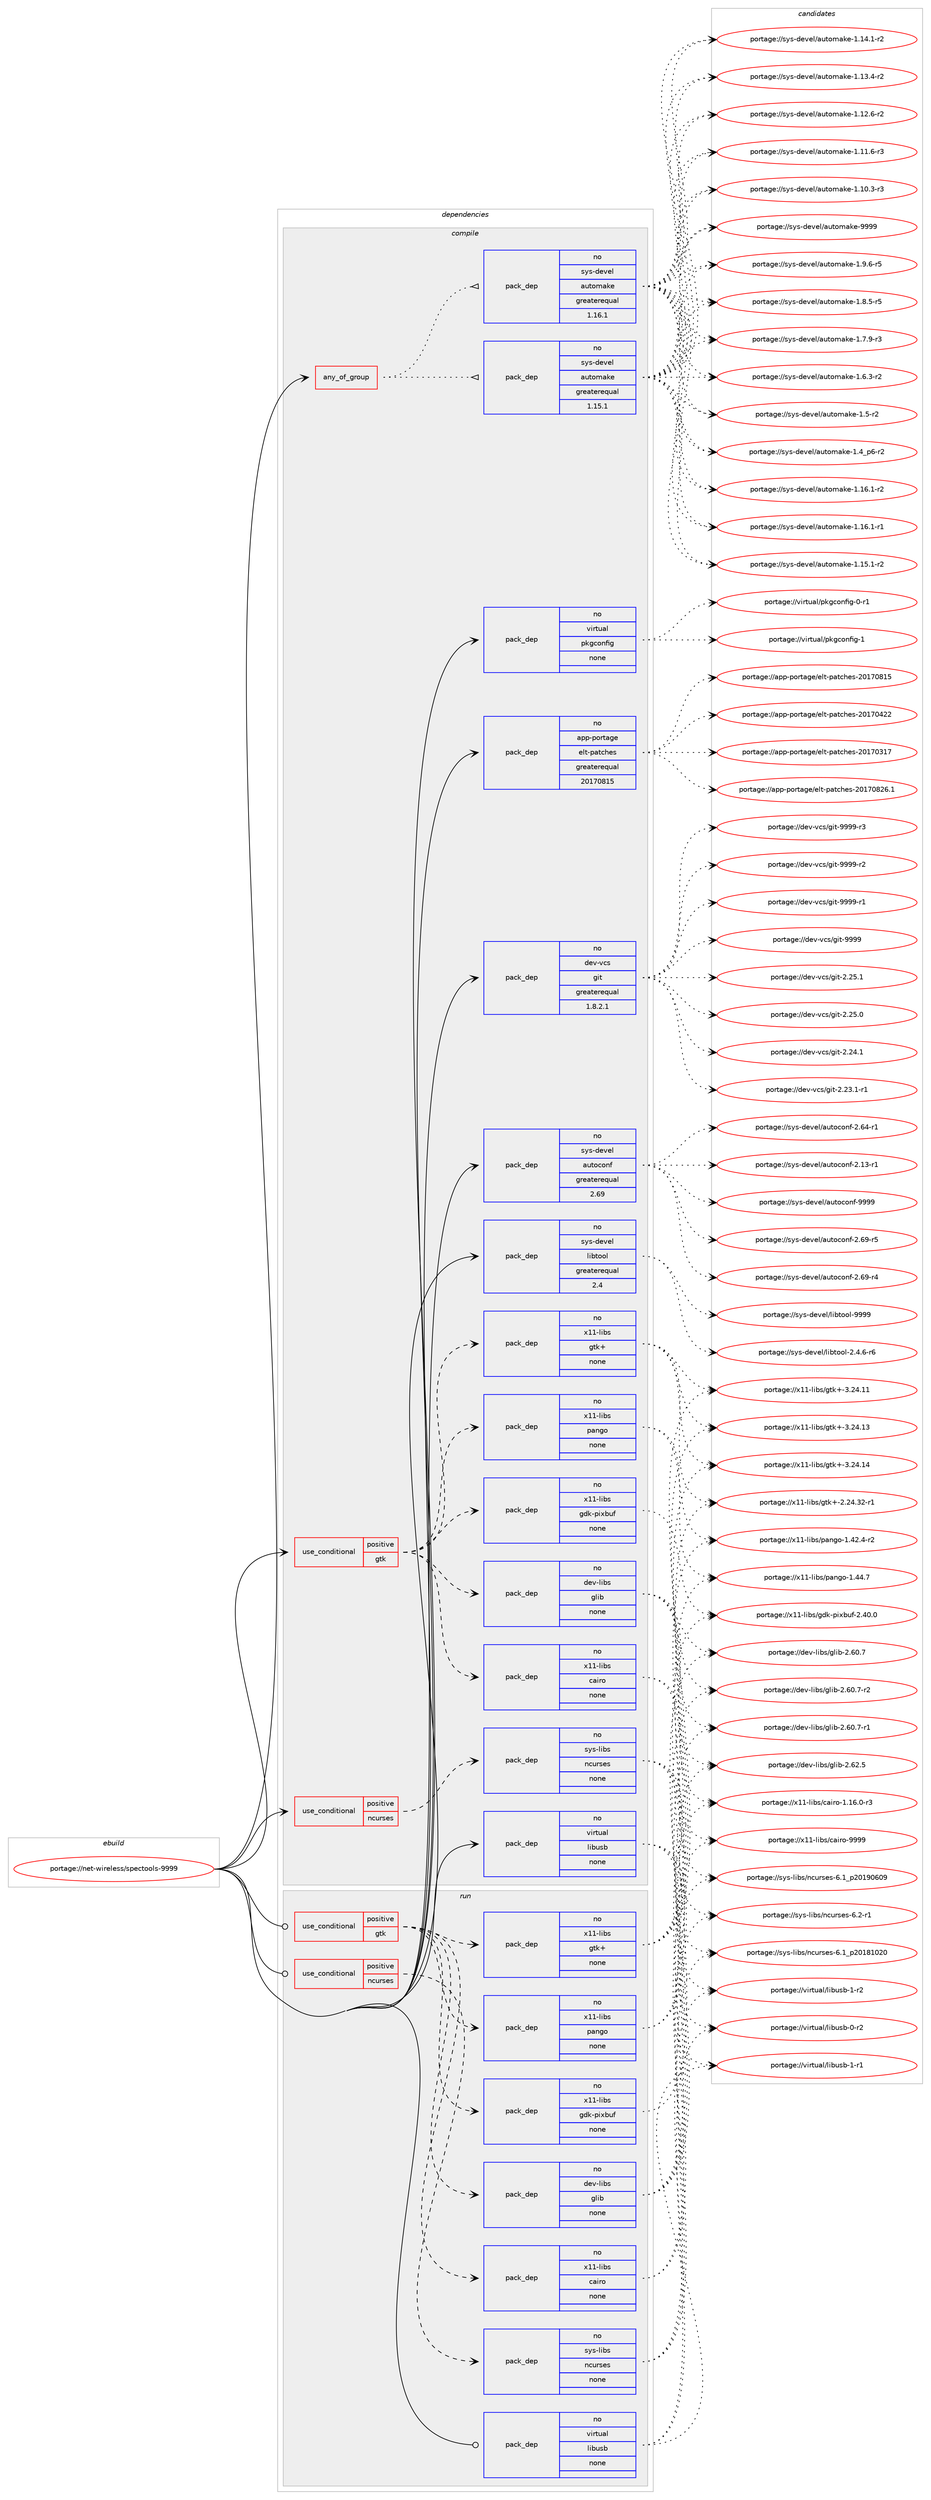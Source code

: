 digraph prolog {

# *************
# Graph options
# *************

newrank=true;
concentrate=true;
compound=true;
graph [rankdir=LR,fontname=Helvetica,fontsize=10,ranksep=1.5];#, ranksep=2.5, nodesep=0.2];
edge  [arrowhead=vee];
node  [fontname=Helvetica,fontsize=10];

# **********
# The ebuild
# **********

subgraph cluster_leftcol {
color=gray;
rank=same;
label=<<i>ebuild</i>>;
id [label="portage://net-wireless/spectools-9999", color=red, width=4, href="../net-wireless/spectools-9999.svg"];
}

# ****************
# The dependencies
# ****************

subgraph cluster_midcol {
color=gray;
label=<<i>dependencies</i>>;
subgraph cluster_compile {
fillcolor="#eeeeee";
style=filled;
label=<<i>compile</i>>;
subgraph any985 {
dependency46397 [label=<<TABLE BORDER="0" CELLBORDER="1" CELLSPACING="0" CELLPADDING="4"><TR><TD CELLPADDING="10">any_of_group</TD></TR></TABLE>>, shape=none, color=red];subgraph pack37123 {
dependency46398 [label=<<TABLE BORDER="0" CELLBORDER="1" CELLSPACING="0" CELLPADDING="4" WIDTH="220"><TR><TD ROWSPAN="6" CELLPADDING="30">pack_dep</TD></TR><TR><TD WIDTH="110">no</TD></TR><TR><TD>sys-devel</TD></TR><TR><TD>automake</TD></TR><TR><TD>greaterequal</TD></TR><TR><TD>1.16.1</TD></TR></TABLE>>, shape=none, color=blue];
}
dependency46397:e -> dependency46398:w [weight=20,style="dotted",arrowhead="oinv"];
subgraph pack37124 {
dependency46399 [label=<<TABLE BORDER="0" CELLBORDER="1" CELLSPACING="0" CELLPADDING="4" WIDTH="220"><TR><TD ROWSPAN="6" CELLPADDING="30">pack_dep</TD></TR><TR><TD WIDTH="110">no</TD></TR><TR><TD>sys-devel</TD></TR><TR><TD>automake</TD></TR><TR><TD>greaterequal</TD></TR><TR><TD>1.15.1</TD></TR></TABLE>>, shape=none, color=blue];
}
dependency46397:e -> dependency46399:w [weight=20,style="dotted",arrowhead="oinv"];
}
id:e -> dependency46397:w [weight=20,style="solid",arrowhead="vee"];
subgraph cond8285 {
dependency46400 [label=<<TABLE BORDER="0" CELLBORDER="1" CELLSPACING="0" CELLPADDING="4"><TR><TD ROWSPAN="3" CELLPADDING="10">use_conditional</TD></TR><TR><TD>positive</TD></TR><TR><TD>gtk</TD></TR></TABLE>>, shape=none, color=red];
subgraph pack37125 {
dependency46401 [label=<<TABLE BORDER="0" CELLBORDER="1" CELLSPACING="0" CELLPADDING="4" WIDTH="220"><TR><TD ROWSPAN="6" CELLPADDING="30">pack_dep</TD></TR><TR><TD WIDTH="110">no</TD></TR><TR><TD>x11-libs</TD></TR><TR><TD>gtk+</TD></TR><TR><TD>none</TD></TR><TR><TD></TD></TR></TABLE>>, shape=none, color=blue];
}
dependency46400:e -> dependency46401:w [weight=20,style="dashed",arrowhead="vee"];
subgraph pack37126 {
dependency46402 [label=<<TABLE BORDER="0" CELLBORDER="1" CELLSPACING="0" CELLPADDING="4" WIDTH="220"><TR><TD ROWSPAN="6" CELLPADDING="30">pack_dep</TD></TR><TR><TD WIDTH="110">no</TD></TR><TR><TD>x11-libs</TD></TR><TR><TD>cairo</TD></TR><TR><TD>none</TD></TR><TR><TD></TD></TR></TABLE>>, shape=none, color=blue];
}
dependency46400:e -> dependency46402:w [weight=20,style="dashed",arrowhead="vee"];
subgraph pack37127 {
dependency46403 [label=<<TABLE BORDER="0" CELLBORDER="1" CELLSPACING="0" CELLPADDING="4" WIDTH="220"><TR><TD ROWSPAN="6" CELLPADDING="30">pack_dep</TD></TR><TR><TD WIDTH="110">no</TD></TR><TR><TD>x11-libs</TD></TR><TR><TD>gdk-pixbuf</TD></TR><TR><TD>none</TD></TR><TR><TD></TD></TR></TABLE>>, shape=none, color=blue];
}
dependency46400:e -> dependency46403:w [weight=20,style="dashed",arrowhead="vee"];
subgraph pack37128 {
dependency46404 [label=<<TABLE BORDER="0" CELLBORDER="1" CELLSPACING="0" CELLPADDING="4" WIDTH="220"><TR><TD ROWSPAN="6" CELLPADDING="30">pack_dep</TD></TR><TR><TD WIDTH="110">no</TD></TR><TR><TD>x11-libs</TD></TR><TR><TD>pango</TD></TR><TR><TD>none</TD></TR><TR><TD></TD></TR></TABLE>>, shape=none, color=blue];
}
dependency46400:e -> dependency46404:w [weight=20,style="dashed",arrowhead="vee"];
subgraph pack37129 {
dependency46405 [label=<<TABLE BORDER="0" CELLBORDER="1" CELLSPACING="0" CELLPADDING="4" WIDTH="220"><TR><TD ROWSPAN="6" CELLPADDING="30">pack_dep</TD></TR><TR><TD WIDTH="110">no</TD></TR><TR><TD>dev-libs</TD></TR><TR><TD>glib</TD></TR><TR><TD>none</TD></TR><TR><TD></TD></TR></TABLE>>, shape=none, color=blue];
}
dependency46400:e -> dependency46405:w [weight=20,style="dashed",arrowhead="vee"];
}
id:e -> dependency46400:w [weight=20,style="solid",arrowhead="vee"];
subgraph cond8286 {
dependency46406 [label=<<TABLE BORDER="0" CELLBORDER="1" CELLSPACING="0" CELLPADDING="4"><TR><TD ROWSPAN="3" CELLPADDING="10">use_conditional</TD></TR><TR><TD>positive</TD></TR><TR><TD>ncurses</TD></TR></TABLE>>, shape=none, color=red];
subgraph pack37130 {
dependency46407 [label=<<TABLE BORDER="0" CELLBORDER="1" CELLSPACING="0" CELLPADDING="4" WIDTH="220"><TR><TD ROWSPAN="6" CELLPADDING="30">pack_dep</TD></TR><TR><TD WIDTH="110">no</TD></TR><TR><TD>sys-libs</TD></TR><TR><TD>ncurses</TD></TR><TR><TD>none</TD></TR><TR><TD></TD></TR></TABLE>>, shape=none, color=blue];
}
dependency46406:e -> dependency46407:w [weight=20,style="dashed",arrowhead="vee"];
}
id:e -> dependency46406:w [weight=20,style="solid",arrowhead="vee"];
subgraph pack37131 {
dependency46408 [label=<<TABLE BORDER="0" CELLBORDER="1" CELLSPACING="0" CELLPADDING="4" WIDTH="220"><TR><TD ROWSPAN="6" CELLPADDING="30">pack_dep</TD></TR><TR><TD WIDTH="110">no</TD></TR><TR><TD>app-portage</TD></TR><TR><TD>elt-patches</TD></TR><TR><TD>greaterequal</TD></TR><TR><TD>20170815</TD></TR></TABLE>>, shape=none, color=blue];
}
id:e -> dependency46408:w [weight=20,style="solid",arrowhead="vee"];
subgraph pack37132 {
dependency46409 [label=<<TABLE BORDER="0" CELLBORDER="1" CELLSPACING="0" CELLPADDING="4" WIDTH="220"><TR><TD ROWSPAN="6" CELLPADDING="30">pack_dep</TD></TR><TR><TD WIDTH="110">no</TD></TR><TR><TD>dev-vcs</TD></TR><TR><TD>git</TD></TR><TR><TD>greaterequal</TD></TR><TR><TD>1.8.2.1</TD></TR></TABLE>>, shape=none, color=blue];
}
id:e -> dependency46409:w [weight=20,style="solid",arrowhead="vee"];
subgraph pack37133 {
dependency46410 [label=<<TABLE BORDER="0" CELLBORDER="1" CELLSPACING="0" CELLPADDING="4" WIDTH="220"><TR><TD ROWSPAN="6" CELLPADDING="30">pack_dep</TD></TR><TR><TD WIDTH="110">no</TD></TR><TR><TD>sys-devel</TD></TR><TR><TD>autoconf</TD></TR><TR><TD>greaterequal</TD></TR><TR><TD>2.69</TD></TR></TABLE>>, shape=none, color=blue];
}
id:e -> dependency46410:w [weight=20,style="solid",arrowhead="vee"];
subgraph pack37134 {
dependency46411 [label=<<TABLE BORDER="0" CELLBORDER="1" CELLSPACING="0" CELLPADDING="4" WIDTH="220"><TR><TD ROWSPAN="6" CELLPADDING="30">pack_dep</TD></TR><TR><TD WIDTH="110">no</TD></TR><TR><TD>sys-devel</TD></TR><TR><TD>libtool</TD></TR><TR><TD>greaterequal</TD></TR><TR><TD>2.4</TD></TR></TABLE>>, shape=none, color=blue];
}
id:e -> dependency46411:w [weight=20,style="solid",arrowhead="vee"];
subgraph pack37135 {
dependency46412 [label=<<TABLE BORDER="0" CELLBORDER="1" CELLSPACING="0" CELLPADDING="4" WIDTH="220"><TR><TD ROWSPAN="6" CELLPADDING="30">pack_dep</TD></TR><TR><TD WIDTH="110">no</TD></TR><TR><TD>virtual</TD></TR><TR><TD>libusb</TD></TR><TR><TD>none</TD></TR><TR><TD></TD></TR></TABLE>>, shape=none, color=blue];
}
id:e -> dependency46412:w [weight=20,style="solid",arrowhead="vee"];
subgraph pack37136 {
dependency46413 [label=<<TABLE BORDER="0" CELLBORDER="1" CELLSPACING="0" CELLPADDING="4" WIDTH="220"><TR><TD ROWSPAN="6" CELLPADDING="30">pack_dep</TD></TR><TR><TD WIDTH="110">no</TD></TR><TR><TD>virtual</TD></TR><TR><TD>pkgconfig</TD></TR><TR><TD>none</TD></TR><TR><TD></TD></TR></TABLE>>, shape=none, color=blue];
}
id:e -> dependency46413:w [weight=20,style="solid",arrowhead="vee"];
}
subgraph cluster_compileandrun {
fillcolor="#eeeeee";
style=filled;
label=<<i>compile and run</i>>;
}
subgraph cluster_run {
fillcolor="#eeeeee";
style=filled;
label=<<i>run</i>>;
subgraph cond8287 {
dependency46414 [label=<<TABLE BORDER="0" CELLBORDER="1" CELLSPACING="0" CELLPADDING="4"><TR><TD ROWSPAN="3" CELLPADDING="10">use_conditional</TD></TR><TR><TD>positive</TD></TR><TR><TD>gtk</TD></TR></TABLE>>, shape=none, color=red];
subgraph pack37137 {
dependency46415 [label=<<TABLE BORDER="0" CELLBORDER="1" CELLSPACING="0" CELLPADDING="4" WIDTH="220"><TR><TD ROWSPAN="6" CELLPADDING="30">pack_dep</TD></TR><TR><TD WIDTH="110">no</TD></TR><TR><TD>x11-libs</TD></TR><TR><TD>gtk+</TD></TR><TR><TD>none</TD></TR><TR><TD></TD></TR></TABLE>>, shape=none, color=blue];
}
dependency46414:e -> dependency46415:w [weight=20,style="dashed",arrowhead="vee"];
subgraph pack37138 {
dependency46416 [label=<<TABLE BORDER="0" CELLBORDER="1" CELLSPACING="0" CELLPADDING="4" WIDTH="220"><TR><TD ROWSPAN="6" CELLPADDING="30">pack_dep</TD></TR><TR><TD WIDTH="110">no</TD></TR><TR><TD>x11-libs</TD></TR><TR><TD>cairo</TD></TR><TR><TD>none</TD></TR><TR><TD></TD></TR></TABLE>>, shape=none, color=blue];
}
dependency46414:e -> dependency46416:w [weight=20,style="dashed",arrowhead="vee"];
subgraph pack37139 {
dependency46417 [label=<<TABLE BORDER="0" CELLBORDER="1" CELLSPACING="0" CELLPADDING="4" WIDTH="220"><TR><TD ROWSPAN="6" CELLPADDING="30">pack_dep</TD></TR><TR><TD WIDTH="110">no</TD></TR><TR><TD>x11-libs</TD></TR><TR><TD>gdk-pixbuf</TD></TR><TR><TD>none</TD></TR><TR><TD></TD></TR></TABLE>>, shape=none, color=blue];
}
dependency46414:e -> dependency46417:w [weight=20,style="dashed",arrowhead="vee"];
subgraph pack37140 {
dependency46418 [label=<<TABLE BORDER="0" CELLBORDER="1" CELLSPACING="0" CELLPADDING="4" WIDTH="220"><TR><TD ROWSPAN="6" CELLPADDING="30">pack_dep</TD></TR><TR><TD WIDTH="110">no</TD></TR><TR><TD>x11-libs</TD></TR><TR><TD>pango</TD></TR><TR><TD>none</TD></TR><TR><TD></TD></TR></TABLE>>, shape=none, color=blue];
}
dependency46414:e -> dependency46418:w [weight=20,style="dashed",arrowhead="vee"];
subgraph pack37141 {
dependency46419 [label=<<TABLE BORDER="0" CELLBORDER="1" CELLSPACING="0" CELLPADDING="4" WIDTH="220"><TR><TD ROWSPAN="6" CELLPADDING="30">pack_dep</TD></TR><TR><TD WIDTH="110">no</TD></TR><TR><TD>dev-libs</TD></TR><TR><TD>glib</TD></TR><TR><TD>none</TD></TR><TR><TD></TD></TR></TABLE>>, shape=none, color=blue];
}
dependency46414:e -> dependency46419:w [weight=20,style="dashed",arrowhead="vee"];
}
id:e -> dependency46414:w [weight=20,style="solid",arrowhead="odot"];
subgraph cond8288 {
dependency46420 [label=<<TABLE BORDER="0" CELLBORDER="1" CELLSPACING="0" CELLPADDING="4"><TR><TD ROWSPAN="3" CELLPADDING="10">use_conditional</TD></TR><TR><TD>positive</TD></TR><TR><TD>ncurses</TD></TR></TABLE>>, shape=none, color=red];
subgraph pack37142 {
dependency46421 [label=<<TABLE BORDER="0" CELLBORDER="1" CELLSPACING="0" CELLPADDING="4" WIDTH="220"><TR><TD ROWSPAN="6" CELLPADDING="30">pack_dep</TD></TR><TR><TD WIDTH="110">no</TD></TR><TR><TD>sys-libs</TD></TR><TR><TD>ncurses</TD></TR><TR><TD>none</TD></TR><TR><TD></TD></TR></TABLE>>, shape=none, color=blue];
}
dependency46420:e -> dependency46421:w [weight=20,style="dashed",arrowhead="vee"];
}
id:e -> dependency46420:w [weight=20,style="solid",arrowhead="odot"];
subgraph pack37143 {
dependency46422 [label=<<TABLE BORDER="0" CELLBORDER="1" CELLSPACING="0" CELLPADDING="4" WIDTH="220"><TR><TD ROWSPAN="6" CELLPADDING="30">pack_dep</TD></TR><TR><TD WIDTH="110">no</TD></TR><TR><TD>virtual</TD></TR><TR><TD>libusb</TD></TR><TR><TD>none</TD></TR><TR><TD></TD></TR></TABLE>>, shape=none, color=blue];
}
id:e -> dependency46422:w [weight=20,style="solid",arrowhead="odot"];
}
}

# **************
# The candidates
# **************

subgraph cluster_choices {
rank=same;
color=gray;
label=<<i>candidates</i>>;

subgraph choice37123 {
color=black;
nodesep=1;
choice115121115451001011181011084797117116111109971071014557575757 [label="portage://sys-devel/automake-9999", color=red, width=4,href="../sys-devel/automake-9999.svg"];
choice115121115451001011181011084797117116111109971071014549465746544511453 [label="portage://sys-devel/automake-1.9.6-r5", color=red, width=4,href="../sys-devel/automake-1.9.6-r5.svg"];
choice115121115451001011181011084797117116111109971071014549465646534511453 [label="portage://sys-devel/automake-1.8.5-r5", color=red, width=4,href="../sys-devel/automake-1.8.5-r5.svg"];
choice115121115451001011181011084797117116111109971071014549465546574511451 [label="portage://sys-devel/automake-1.7.9-r3", color=red, width=4,href="../sys-devel/automake-1.7.9-r3.svg"];
choice115121115451001011181011084797117116111109971071014549465446514511450 [label="portage://sys-devel/automake-1.6.3-r2", color=red, width=4,href="../sys-devel/automake-1.6.3-r2.svg"];
choice11512111545100101118101108479711711611110997107101454946534511450 [label="portage://sys-devel/automake-1.5-r2", color=red, width=4,href="../sys-devel/automake-1.5-r2.svg"];
choice115121115451001011181011084797117116111109971071014549465295112544511450 [label="portage://sys-devel/automake-1.4_p6-r2", color=red, width=4,href="../sys-devel/automake-1.4_p6-r2.svg"];
choice11512111545100101118101108479711711611110997107101454946495446494511450 [label="portage://sys-devel/automake-1.16.1-r2", color=red, width=4,href="../sys-devel/automake-1.16.1-r2.svg"];
choice11512111545100101118101108479711711611110997107101454946495446494511449 [label="portage://sys-devel/automake-1.16.1-r1", color=red, width=4,href="../sys-devel/automake-1.16.1-r1.svg"];
choice11512111545100101118101108479711711611110997107101454946495346494511450 [label="portage://sys-devel/automake-1.15.1-r2", color=red, width=4,href="../sys-devel/automake-1.15.1-r2.svg"];
choice11512111545100101118101108479711711611110997107101454946495246494511450 [label="portage://sys-devel/automake-1.14.1-r2", color=red, width=4,href="../sys-devel/automake-1.14.1-r2.svg"];
choice11512111545100101118101108479711711611110997107101454946495146524511450 [label="portage://sys-devel/automake-1.13.4-r2", color=red, width=4,href="../sys-devel/automake-1.13.4-r2.svg"];
choice11512111545100101118101108479711711611110997107101454946495046544511450 [label="portage://sys-devel/automake-1.12.6-r2", color=red, width=4,href="../sys-devel/automake-1.12.6-r2.svg"];
choice11512111545100101118101108479711711611110997107101454946494946544511451 [label="portage://sys-devel/automake-1.11.6-r3", color=red, width=4,href="../sys-devel/automake-1.11.6-r3.svg"];
choice11512111545100101118101108479711711611110997107101454946494846514511451 [label="portage://sys-devel/automake-1.10.3-r3", color=red, width=4,href="../sys-devel/automake-1.10.3-r3.svg"];
dependency46398:e -> choice115121115451001011181011084797117116111109971071014557575757:w [style=dotted,weight="100"];
dependency46398:e -> choice115121115451001011181011084797117116111109971071014549465746544511453:w [style=dotted,weight="100"];
dependency46398:e -> choice115121115451001011181011084797117116111109971071014549465646534511453:w [style=dotted,weight="100"];
dependency46398:e -> choice115121115451001011181011084797117116111109971071014549465546574511451:w [style=dotted,weight="100"];
dependency46398:e -> choice115121115451001011181011084797117116111109971071014549465446514511450:w [style=dotted,weight="100"];
dependency46398:e -> choice11512111545100101118101108479711711611110997107101454946534511450:w [style=dotted,weight="100"];
dependency46398:e -> choice115121115451001011181011084797117116111109971071014549465295112544511450:w [style=dotted,weight="100"];
dependency46398:e -> choice11512111545100101118101108479711711611110997107101454946495446494511450:w [style=dotted,weight="100"];
dependency46398:e -> choice11512111545100101118101108479711711611110997107101454946495446494511449:w [style=dotted,weight="100"];
dependency46398:e -> choice11512111545100101118101108479711711611110997107101454946495346494511450:w [style=dotted,weight="100"];
dependency46398:e -> choice11512111545100101118101108479711711611110997107101454946495246494511450:w [style=dotted,weight="100"];
dependency46398:e -> choice11512111545100101118101108479711711611110997107101454946495146524511450:w [style=dotted,weight="100"];
dependency46398:e -> choice11512111545100101118101108479711711611110997107101454946495046544511450:w [style=dotted,weight="100"];
dependency46398:e -> choice11512111545100101118101108479711711611110997107101454946494946544511451:w [style=dotted,weight="100"];
dependency46398:e -> choice11512111545100101118101108479711711611110997107101454946494846514511451:w [style=dotted,weight="100"];
}
subgraph choice37124 {
color=black;
nodesep=1;
choice115121115451001011181011084797117116111109971071014557575757 [label="portage://sys-devel/automake-9999", color=red, width=4,href="../sys-devel/automake-9999.svg"];
choice115121115451001011181011084797117116111109971071014549465746544511453 [label="portage://sys-devel/automake-1.9.6-r5", color=red, width=4,href="../sys-devel/automake-1.9.6-r5.svg"];
choice115121115451001011181011084797117116111109971071014549465646534511453 [label="portage://sys-devel/automake-1.8.5-r5", color=red, width=4,href="../sys-devel/automake-1.8.5-r5.svg"];
choice115121115451001011181011084797117116111109971071014549465546574511451 [label="portage://sys-devel/automake-1.7.9-r3", color=red, width=4,href="../sys-devel/automake-1.7.9-r3.svg"];
choice115121115451001011181011084797117116111109971071014549465446514511450 [label="portage://sys-devel/automake-1.6.3-r2", color=red, width=4,href="../sys-devel/automake-1.6.3-r2.svg"];
choice11512111545100101118101108479711711611110997107101454946534511450 [label="portage://sys-devel/automake-1.5-r2", color=red, width=4,href="../sys-devel/automake-1.5-r2.svg"];
choice115121115451001011181011084797117116111109971071014549465295112544511450 [label="portage://sys-devel/automake-1.4_p6-r2", color=red, width=4,href="../sys-devel/automake-1.4_p6-r2.svg"];
choice11512111545100101118101108479711711611110997107101454946495446494511450 [label="portage://sys-devel/automake-1.16.1-r2", color=red, width=4,href="../sys-devel/automake-1.16.1-r2.svg"];
choice11512111545100101118101108479711711611110997107101454946495446494511449 [label="portage://sys-devel/automake-1.16.1-r1", color=red, width=4,href="../sys-devel/automake-1.16.1-r1.svg"];
choice11512111545100101118101108479711711611110997107101454946495346494511450 [label="portage://sys-devel/automake-1.15.1-r2", color=red, width=4,href="../sys-devel/automake-1.15.1-r2.svg"];
choice11512111545100101118101108479711711611110997107101454946495246494511450 [label="portage://sys-devel/automake-1.14.1-r2", color=red, width=4,href="../sys-devel/automake-1.14.1-r2.svg"];
choice11512111545100101118101108479711711611110997107101454946495146524511450 [label="portage://sys-devel/automake-1.13.4-r2", color=red, width=4,href="../sys-devel/automake-1.13.4-r2.svg"];
choice11512111545100101118101108479711711611110997107101454946495046544511450 [label="portage://sys-devel/automake-1.12.6-r2", color=red, width=4,href="../sys-devel/automake-1.12.6-r2.svg"];
choice11512111545100101118101108479711711611110997107101454946494946544511451 [label="portage://sys-devel/automake-1.11.6-r3", color=red, width=4,href="../sys-devel/automake-1.11.6-r3.svg"];
choice11512111545100101118101108479711711611110997107101454946494846514511451 [label="portage://sys-devel/automake-1.10.3-r3", color=red, width=4,href="../sys-devel/automake-1.10.3-r3.svg"];
dependency46399:e -> choice115121115451001011181011084797117116111109971071014557575757:w [style=dotted,weight="100"];
dependency46399:e -> choice115121115451001011181011084797117116111109971071014549465746544511453:w [style=dotted,weight="100"];
dependency46399:e -> choice115121115451001011181011084797117116111109971071014549465646534511453:w [style=dotted,weight="100"];
dependency46399:e -> choice115121115451001011181011084797117116111109971071014549465546574511451:w [style=dotted,weight="100"];
dependency46399:e -> choice115121115451001011181011084797117116111109971071014549465446514511450:w [style=dotted,weight="100"];
dependency46399:e -> choice11512111545100101118101108479711711611110997107101454946534511450:w [style=dotted,weight="100"];
dependency46399:e -> choice115121115451001011181011084797117116111109971071014549465295112544511450:w [style=dotted,weight="100"];
dependency46399:e -> choice11512111545100101118101108479711711611110997107101454946495446494511450:w [style=dotted,weight="100"];
dependency46399:e -> choice11512111545100101118101108479711711611110997107101454946495446494511449:w [style=dotted,weight="100"];
dependency46399:e -> choice11512111545100101118101108479711711611110997107101454946495346494511450:w [style=dotted,weight="100"];
dependency46399:e -> choice11512111545100101118101108479711711611110997107101454946495246494511450:w [style=dotted,weight="100"];
dependency46399:e -> choice11512111545100101118101108479711711611110997107101454946495146524511450:w [style=dotted,weight="100"];
dependency46399:e -> choice11512111545100101118101108479711711611110997107101454946495046544511450:w [style=dotted,weight="100"];
dependency46399:e -> choice11512111545100101118101108479711711611110997107101454946494946544511451:w [style=dotted,weight="100"];
dependency46399:e -> choice11512111545100101118101108479711711611110997107101454946494846514511451:w [style=dotted,weight="100"];
}
subgraph choice37125 {
color=black;
nodesep=1;
choice1204949451081059811547103116107434551465052464952 [label="portage://x11-libs/gtk+-3.24.14", color=red, width=4,href="../x11-libs/gtk+-3.24.14.svg"];
choice1204949451081059811547103116107434551465052464951 [label="portage://x11-libs/gtk+-3.24.13", color=red, width=4,href="../x11-libs/gtk+-3.24.13.svg"];
choice1204949451081059811547103116107434551465052464949 [label="portage://x11-libs/gtk+-3.24.11", color=red, width=4,href="../x11-libs/gtk+-3.24.11.svg"];
choice12049494510810598115471031161074345504650524651504511449 [label="portage://x11-libs/gtk+-2.24.32-r1", color=red, width=4,href="../x11-libs/gtk+-2.24.32-r1.svg"];
dependency46401:e -> choice1204949451081059811547103116107434551465052464952:w [style=dotted,weight="100"];
dependency46401:e -> choice1204949451081059811547103116107434551465052464951:w [style=dotted,weight="100"];
dependency46401:e -> choice1204949451081059811547103116107434551465052464949:w [style=dotted,weight="100"];
dependency46401:e -> choice12049494510810598115471031161074345504650524651504511449:w [style=dotted,weight="100"];
}
subgraph choice37126 {
color=black;
nodesep=1;
choice120494945108105981154799971051141114557575757 [label="portage://x11-libs/cairo-9999", color=red, width=4,href="../x11-libs/cairo-9999.svg"];
choice12049494510810598115479997105114111454946495446484511451 [label="portage://x11-libs/cairo-1.16.0-r3", color=red, width=4,href="../x11-libs/cairo-1.16.0-r3.svg"];
dependency46402:e -> choice120494945108105981154799971051141114557575757:w [style=dotted,weight="100"];
dependency46402:e -> choice12049494510810598115479997105114111454946495446484511451:w [style=dotted,weight="100"];
}
subgraph choice37127 {
color=black;
nodesep=1;
choice1204949451081059811547103100107451121051209811710245504652484648 [label="portage://x11-libs/gdk-pixbuf-2.40.0", color=red, width=4,href="../x11-libs/gdk-pixbuf-2.40.0.svg"];
dependency46403:e -> choice1204949451081059811547103100107451121051209811710245504652484648:w [style=dotted,weight="100"];
}
subgraph choice37128 {
color=black;
nodesep=1;
choice12049494510810598115471129711010311145494652524655 [label="portage://x11-libs/pango-1.44.7", color=red, width=4,href="../x11-libs/pango-1.44.7.svg"];
choice120494945108105981154711297110103111454946525046524511450 [label="portage://x11-libs/pango-1.42.4-r2", color=red, width=4,href="../x11-libs/pango-1.42.4-r2.svg"];
dependency46404:e -> choice12049494510810598115471129711010311145494652524655:w [style=dotted,weight="100"];
dependency46404:e -> choice120494945108105981154711297110103111454946525046524511450:w [style=dotted,weight="100"];
}
subgraph choice37129 {
color=black;
nodesep=1;
choice1001011184510810598115471031081059845504654504653 [label="portage://dev-libs/glib-2.62.5", color=red, width=4,href="../dev-libs/glib-2.62.5.svg"];
choice10010111845108105981154710310810598455046544846554511450 [label="portage://dev-libs/glib-2.60.7-r2", color=red, width=4,href="../dev-libs/glib-2.60.7-r2.svg"];
choice10010111845108105981154710310810598455046544846554511449 [label="portage://dev-libs/glib-2.60.7-r1", color=red, width=4,href="../dev-libs/glib-2.60.7-r1.svg"];
choice1001011184510810598115471031081059845504654484655 [label="portage://dev-libs/glib-2.60.7", color=red, width=4,href="../dev-libs/glib-2.60.7.svg"];
dependency46405:e -> choice1001011184510810598115471031081059845504654504653:w [style=dotted,weight="100"];
dependency46405:e -> choice10010111845108105981154710310810598455046544846554511450:w [style=dotted,weight="100"];
dependency46405:e -> choice10010111845108105981154710310810598455046544846554511449:w [style=dotted,weight="100"];
dependency46405:e -> choice1001011184510810598115471031081059845504654484655:w [style=dotted,weight="100"];
}
subgraph choice37130 {
color=black;
nodesep=1;
choice11512111545108105981154711099117114115101115455446504511449 [label="portage://sys-libs/ncurses-6.2-r1", color=red, width=4,href="../sys-libs/ncurses-6.2-r1.svg"];
choice1151211154510810598115471109911711411510111545544649951125048495748544857 [label="portage://sys-libs/ncurses-6.1_p20190609", color=red, width=4,href="../sys-libs/ncurses-6.1_p20190609.svg"];
choice1151211154510810598115471109911711411510111545544649951125048495649485048 [label="portage://sys-libs/ncurses-6.1_p20181020", color=red, width=4,href="../sys-libs/ncurses-6.1_p20181020.svg"];
dependency46407:e -> choice11512111545108105981154711099117114115101115455446504511449:w [style=dotted,weight="100"];
dependency46407:e -> choice1151211154510810598115471109911711411510111545544649951125048495748544857:w [style=dotted,weight="100"];
dependency46407:e -> choice1151211154510810598115471109911711411510111545544649951125048495649485048:w [style=dotted,weight="100"];
}
subgraph choice37131 {
color=black;
nodesep=1;
choice971121124511211111411697103101471011081164511297116991041011154550484955485650544649 [label="portage://app-portage/elt-patches-20170826.1", color=red, width=4,href="../app-portage/elt-patches-20170826.1.svg"];
choice97112112451121111141169710310147101108116451129711699104101115455048495548564953 [label="portage://app-portage/elt-patches-20170815", color=red, width=4,href="../app-portage/elt-patches-20170815.svg"];
choice97112112451121111141169710310147101108116451129711699104101115455048495548525050 [label="portage://app-portage/elt-patches-20170422", color=red, width=4,href="../app-portage/elt-patches-20170422.svg"];
choice97112112451121111141169710310147101108116451129711699104101115455048495548514955 [label="portage://app-portage/elt-patches-20170317", color=red, width=4,href="../app-portage/elt-patches-20170317.svg"];
dependency46408:e -> choice971121124511211111411697103101471011081164511297116991041011154550484955485650544649:w [style=dotted,weight="100"];
dependency46408:e -> choice97112112451121111141169710310147101108116451129711699104101115455048495548564953:w [style=dotted,weight="100"];
dependency46408:e -> choice97112112451121111141169710310147101108116451129711699104101115455048495548525050:w [style=dotted,weight="100"];
dependency46408:e -> choice97112112451121111141169710310147101108116451129711699104101115455048495548514955:w [style=dotted,weight="100"];
}
subgraph choice37132 {
color=black;
nodesep=1;
choice10010111845118991154710310511645575757574511451 [label="portage://dev-vcs/git-9999-r3", color=red, width=4,href="../dev-vcs/git-9999-r3.svg"];
choice10010111845118991154710310511645575757574511450 [label="portage://dev-vcs/git-9999-r2", color=red, width=4,href="../dev-vcs/git-9999-r2.svg"];
choice10010111845118991154710310511645575757574511449 [label="portage://dev-vcs/git-9999-r1", color=red, width=4,href="../dev-vcs/git-9999-r1.svg"];
choice1001011184511899115471031051164557575757 [label="portage://dev-vcs/git-9999", color=red, width=4,href="../dev-vcs/git-9999.svg"];
choice10010111845118991154710310511645504650534649 [label="portage://dev-vcs/git-2.25.1", color=red, width=4,href="../dev-vcs/git-2.25.1.svg"];
choice10010111845118991154710310511645504650534648 [label="portage://dev-vcs/git-2.25.0", color=red, width=4,href="../dev-vcs/git-2.25.0.svg"];
choice10010111845118991154710310511645504650524649 [label="portage://dev-vcs/git-2.24.1", color=red, width=4,href="../dev-vcs/git-2.24.1.svg"];
choice100101118451189911547103105116455046505146494511449 [label="portage://dev-vcs/git-2.23.1-r1", color=red, width=4,href="../dev-vcs/git-2.23.1-r1.svg"];
dependency46409:e -> choice10010111845118991154710310511645575757574511451:w [style=dotted,weight="100"];
dependency46409:e -> choice10010111845118991154710310511645575757574511450:w [style=dotted,weight="100"];
dependency46409:e -> choice10010111845118991154710310511645575757574511449:w [style=dotted,weight="100"];
dependency46409:e -> choice1001011184511899115471031051164557575757:w [style=dotted,weight="100"];
dependency46409:e -> choice10010111845118991154710310511645504650534649:w [style=dotted,weight="100"];
dependency46409:e -> choice10010111845118991154710310511645504650534648:w [style=dotted,weight="100"];
dependency46409:e -> choice10010111845118991154710310511645504650524649:w [style=dotted,weight="100"];
dependency46409:e -> choice100101118451189911547103105116455046505146494511449:w [style=dotted,weight="100"];
}
subgraph choice37133 {
color=black;
nodesep=1;
choice115121115451001011181011084797117116111991111101024557575757 [label="portage://sys-devel/autoconf-9999", color=red, width=4,href="../sys-devel/autoconf-9999.svg"];
choice1151211154510010111810110847971171161119911111010245504654574511453 [label="portage://sys-devel/autoconf-2.69-r5", color=red, width=4,href="../sys-devel/autoconf-2.69-r5.svg"];
choice1151211154510010111810110847971171161119911111010245504654574511452 [label="portage://sys-devel/autoconf-2.69-r4", color=red, width=4,href="../sys-devel/autoconf-2.69-r4.svg"];
choice1151211154510010111810110847971171161119911111010245504654524511449 [label="portage://sys-devel/autoconf-2.64-r1", color=red, width=4,href="../sys-devel/autoconf-2.64-r1.svg"];
choice1151211154510010111810110847971171161119911111010245504649514511449 [label="portage://sys-devel/autoconf-2.13-r1", color=red, width=4,href="../sys-devel/autoconf-2.13-r1.svg"];
dependency46410:e -> choice115121115451001011181011084797117116111991111101024557575757:w [style=dotted,weight="100"];
dependency46410:e -> choice1151211154510010111810110847971171161119911111010245504654574511453:w [style=dotted,weight="100"];
dependency46410:e -> choice1151211154510010111810110847971171161119911111010245504654574511452:w [style=dotted,weight="100"];
dependency46410:e -> choice1151211154510010111810110847971171161119911111010245504654524511449:w [style=dotted,weight="100"];
dependency46410:e -> choice1151211154510010111810110847971171161119911111010245504649514511449:w [style=dotted,weight="100"];
}
subgraph choice37134 {
color=black;
nodesep=1;
choice1151211154510010111810110847108105981161111111084557575757 [label="portage://sys-devel/libtool-9999", color=red, width=4,href="../sys-devel/libtool-9999.svg"];
choice1151211154510010111810110847108105981161111111084550465246544511454 [label="portage://sys-devel/libtool-2.4.6-r6", color=red, width=4,href="../sys-devel/libtool-2.4.6-r6.svg"];
dependency46411:e -> choice1151211154510010111810110847108105981161111111084557575757:w [style=dotted,weight="100"];
dependency46411:e -> choice1151211154510010111810110847108105981161111111084550465246544511454:w [style=dotted,weight="100"];
}
subgraph choice37135 {
color=black;
nodesep=1;
choice1181051141161179710847108105981171159845494511450 [label="portage://virtual/libusb-1-r2", color=red, width=4,href="../virtual/libusb-1-r2.svg"];
choice1181051141161179710847108105981171159845494511449 [label="portage://virtual/libusb-1-r1", color=red, width=4,href="../virtual/libusb-1-r1.svg"];
choice1181051141161179710847108105981171159845484511450 [label="portage://virtual/libusb-0-r2", color=red, width=4,href="../virtual/libusb-0-r2.svg"];
dependency46412:e -> choice1181051141161179710847108105981171159845494511450:w [style=dotted,weight="100"];
dependency46412:e -> choice1181051141161179710847108105981171159845494511449:w [style=dotted,weight="100"];
dependency46412:e -> choice1181051141161179710847108105981171159845484511450:w [style=dotted,weight="100"];
}
subgraph choice37136 {
color=black;
nodesep=1;
choice1181051141161179710847112107103991111101021051034549 [label="portage://virtual/pkgconfig-1", color=red, width=4,href="../virtual/pkgconfig-1.svg"];
choice11810511411611797108471121071039911111010210510345484511449 [label="portage://virtual/pkgconfig-0-r1", color=red, width=4,href="../virtual/pkgconfig-0-r1.svg"];
dependency46413:e -> choice1181051141161179710847112107103991111101021051034549:w [style=dotted,weight="100"];
dependency46413:e -> choice11810511411611797108471121071039911111010210510345484511449:w [style=dotted,weight="100"];
}
subgraph choice37137 {
color=black;
nodesep=1;
choice1204949451081059811547103116107434551465052464952 [label="portage://x11-libs/gtk+-3.24.14", color=red, width=4,href="../x11-libs/gtk+-3.24.14.svg"];
choice1204949451081059811547103116107434551465052464951 [label="portage://x11-libs/gtk+-3.24.13", color=red, width=4,href="../x11-libs/gtk+-3.24.13.svg"];
choice1204949451081059811547103116107434551465052464949 [label="portage://x11-libs/gtk+-3.24.11", color=red, width=4,href="../x11-libs/gtk+-3.24.11.svg"];
choice12049494510810598115471031161074345504650524651504511449 [label="portage://x11-libs/gtk+-2.24.32-r1", color=red, width=4,href="../x11-libs/gtk+-2.24.32-r1.svg"];
dependency46415:e -> choice1204949451081059811547103116107434551465052464952:w [style=dotted,weight="100"];
dependency46415:e -> choice1204949451081059811547103116107434551465052464951:w [style=dotted,weight="100"];
dependency46415:e -> choice1204949451081059811547103116107434551465052464949:w [style=dotted,weight="100"];
dependency46415:e -> choice12049494510810598115471031161074345504650524651504511449:w [style=dotted,weight="100"];
}
subgraph choice37138 {
color=black;
nodesep=1;
choice120494945108105981154799971051141114557575757 [label="portage://x11-libs/cairo-9999", color=red, width=4,href="../x11-libs/cairo-9999.svg"];
choice12049494510810598115479997105114111454946495446484511451 [label="portage://x11-libs/cairo-1.16.0-r3", color=red, width=4,href="../x11-libs/cairo-1.16.0-r3.svg"];
dependency46416:e -> choice120494945108105981154799971051141114557575757:w [style=dotted,weight="100"];
dependency46416:e -> choice12049494510810598115479997105114111454946495446484511451:w [style=dotted,weight="100"];
}
subgraph choice37139 {
color=black;
nodesep=1;
choice1204949451081059811547103100107451121051209811710245504652484648 [label="portage://x11-libs/gdk-pixbuf-2.40.0", color=red, width=4,href="../x11-libs/gdk-pixbuf-2.40.0.svg"];
dependency46417:e -> choice1204949451081059811547103100107451121051209811710245504652484648:w [style=dotted,weight="100"];
}
subgraph choice37140 {
color=black;
nodesep=1;
choice12049494510810598115471129711010311145494652524655 [label="portage://x11-libs/pango-1.44.7", color=red, width=4,href="../x11-libs/pango-1.44.7.svg"];
choice120494945108105981154711297110103111454946525046524511450 [label="portage://x11-libs/pango-1.42.4-r2", color=red, width=4,href="../x11-libs/pango-1.42.4-r2.svg"];
dependency46418:e -> choice12049494510810598115471129711010311145494652524655:w [style=dotted,weight="100"];
dependency46418:e -> choice120494945108105981154711297110103111454946525046524511450:w [style=dotted,weight="100"];
}
subgraph choice37141 {
color=black;
nodesep=1;
choice1001011184510810598115471031081059845504654504653 [label="portage://dev-libs/glib-2.62.5", color=red, width=4,href="../dev-libs/glib-2.62.5.svg"];
choice10010111845108105981154710310810598455046544846554511450 [label="portage://dev-libs/glib-2.60.7-r2", color=red, width=4,href="../dev-libs/glib-2.60.7-r2.svg"];
choice10010111845108105981154710310810598455046544846554511449 [label="portage://dev-libs/glib-2.60.7-r1", color=red, width=4,href="../dev-libs/glib-2.60.7-r1.svg"];
choice1001011184510810598115471031081059845504654484655 [label="portage://dev-libs/glib-2.60.7", color=red, width=4,href="../dev-libs/glib-2.60.7.svg"];
dependency46419:e -> choice1001011184510810598115471031081059845504654504653:w [style=dotted,weight="100"];
dependency46419:e -> choice10010111845108105981154710310810598455046544846554511450:w [style=dotted,weight="100"];
dependency46419:e -> choice10010111845108105981154710310810598455046544846554511449:w [style=dotted,weight="100"];
dependency46419:e -> choice1001011184510810598115471031081059845504654484655:w [style=dotted,weight="100"];
}
subgraph choice37142 {
color=black;
nodesep=1;
choice11512111545108105981154711099117114115101115455446504511449 [label="portage://sys-libs/ncurses-6.2-r1", color=red, width=4,href="../sys-libs/ncurses-6.2-r1.svg"];
choice1151211154510810598115471109911711411510111545544649951125048495748544857 [label="portage://sys-libs/ncurses-6.1_p20190609", color=red, width=4,href="../sys-libs/ncurses-6.1_p20190609.svg"];
choice1151211154510810598115471109911711411510111545544649951125048495649485048 [label="portage://sys-libs/ncurses-6.1_p20181020", color=red, width=4,href="../sys-libs/ncurses-6.1_p20181020.svg"];
dependency46421:e -> choice11512111545108105981154711099117114115101115455446504511449:w [style=dotted,weight="100"];
dependency46421:e -> choice1151211154510810598115471109911711411510111545544649951125048495748544857:w [style=dotted,weight="100"];
dependency46421:e -> choice1151211154510810598115471109911711411510111545544649951125048495649485048:w [style=dotted,weight="100"];
}
subgraph choice37143 {
color=black;
nodesep=1;
choice1181051141161179710847108105981171159845494511450 [label="portage://virtual/libusb-1-r2", color=red, width=4,href="../virtual/libusb-1-r2.svg"];
choice1181051141161179710847108105981171159845494511449 [label="portage://virtual/libusb-1-r1", color=red, width=4,href="../virtual/libusb-1-r1.svg"];
choice1181051141161179710847108105981171159845484511450 [label="portage://virtual/libusb-0-r2", color=red, width=4,href="../virtual/libusb-0-r2.svg"];
dependency46422:e -> choice1181051141161179710847108105981171159845494511450:w [style=dotted,weight="100"];
dependency46422:e -> choice1181051141161179710847108105981171159845494511449:w [style=dotted,weight="100"];
dependency46422:e -> choice1181051141161179710847108105981171159845484511450:w [style=dotted,weight="100"];
}
}

}
